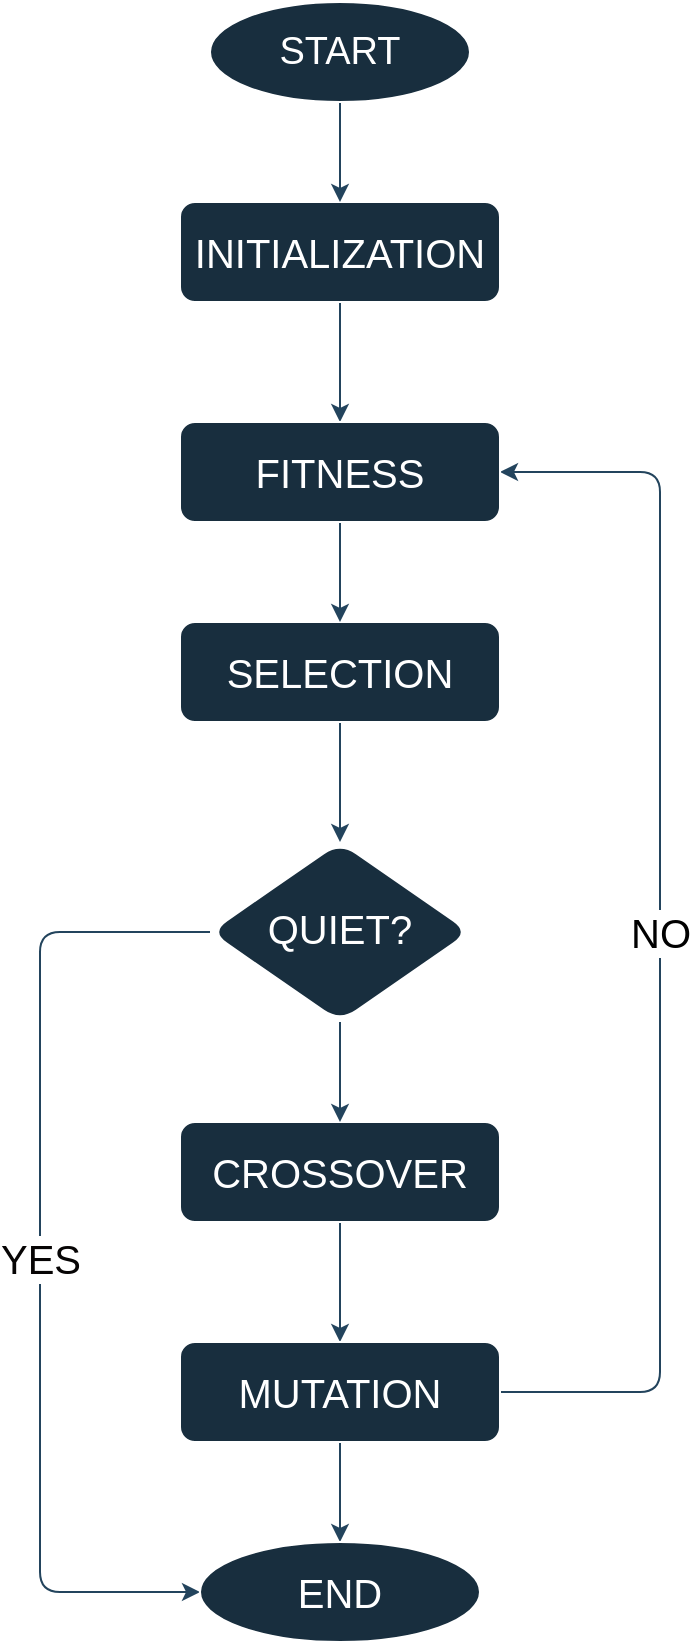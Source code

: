 <mxfile version="22.0.4" type="device">
  <diagram id="C5RBs43oDa-KdzZeNtuy" name="Page-1">
    <mxGraphModel dx="1313" dy="708" grid="1" gridSize="10" guides="1" tooltips="1" connect="1" arrows="1" fold="1" page="1" pageScale="1" pageWidth="827" pageHeight="1169" math="0" shadow="0">
      <root>
        <mxCell id="WIyWlLk6GJQsqaUBKTNV-0" />
        <mxCell id="WIyWlLk6GJQsqaUBKTNV-1" parent="WIyWlLk6GJQsqaUBKTNV-0" />
        <mxCell id="UsNVOfjdCkWErIuZ57Xn-14" style="edgeStyle=orthogonalEdgeStyle;rounded=1;orthogonalLoop=1;jettySize=auto;html=1;exitX=0.5;exitY=1;exitDx=0;exitDy=0;entryX=0.5;entryY=0;entryDx=0;entryDy=0;strokeColor=#23445D;" edge="1" parent="WIyWlLk6GJQsqaUBKTNV-1" source="WIyWlLk6GJQsqaUBKTNV-3" target="WIyWlLk6GJQsqaUBKTNV-11">
          <mxGeometry relative="1" as="geometry" />
        </mxCell>
        <mxCell id="WIyWlLk6GJQsqaUBKTNV-3" value="&lt;font style=&quot;font-size: 20px;&quot;&gt;CROSSOVER&lt;/font&gt;" style="rounded=1;whiteSpace=wrap;html=1;fontSize=12;glass=0;strokeWidth=1;shadow=0;labelBackgroundColor=none;fillColor=#182E3E;strokeColor=#FFFFFF;fontColor=#FFFFFF;" parent="WIyWlLk6GJQsqaUBKTNV-1" vertex="1">
          <mxGeometry x="310" y="580" width="160" height="50" as="geometry" />
        </mxCell>
        <mxCell id="UsNVOfjdCkWErIuZ57Xn-13" style="edgeStyle=orthogonalEdgeStyle;rounded=1;orthogonalLoop=1;jettySize=auto;html=1;exitX=0.5;exitY=1;exitDx=0;exitDy=0;entryX=0.5;entryY=0;entryDx=0;entryDy=0;strokeColor=#23445D;" edge="1" parent="WIyWlLk6GJQsqaUBKTNV-1" source="WIyWlLk6GJQsqaUBKTNV-6" target="WIyWlLk6GJQsqaUBKTNV-3">
          <mxGeometry relative="1" as="geometry" />
        </mxCell>
        <mxCell id="UsNVOfjdCkWErIuZ57Xn-24" style="edgeStyle=orthogonalEdgeStyle;rounded=1;orthogonalLoop=1;jettySize=auto;html=1;exitX=0;exitY=0.5;exitDx=0;exitDy=0;entryX=0;entryY=0.5;entryDx=0;entryDy=0;strokeColor=#23445D;" edge="1" parent="WIyWlLk6GJQsqaUBKTNV-1" source="WIyWlLk6GJQsqaUBKTNV-6" target="UsNVOfjdCkWErIuZ57Xn-7">
          <mxGeometry relative="1" as="geometry">
            <Array as="points">
              <mxPoint x="240" y="485" />
              <mxPoint x="240" y="815" />
            </Array>
          </mxGeometry>
        </mxCell>
        <mxCell id="UsNVOfjdCkWErIuZ57Xn-30" value="&lt;font style=&quot;background-color: rgb(255, 255, 255); font-size: 20px;&quot; color=&quot;#060404&quot;&gt;YES&lt;/font&gt;" style="edgeLabel;html=1;align=center;verticalAlign=middle;resizable=0;points=[];fontColor=#FFFFFF;" vertex="1" connectable="0" parent="UsNVOfjdCkWErIuZ57Xn-24">
          <mxGeometry relative="1" as="geometry">
            <mxPoint as="offset" />
          </mxGeometry>
        </mxCell>
        <mxCell id="WIyWlLk6GJQsqaUBKTNV-6" value="&lt;font style=&quot;font-size: 20px;&quot;&gt;QUIET?&lt;/font&gt;" style="rhombus;whiteSpace=wrap;html=1;shadow=0;fontFamily=Helvetica;fontSize=12;align=center;strokeWidth=1;spacing=6;spacingTop=-4;labelBackgroundColor=none;fillColor=#182E3E;strokeColor=#FFFFFF;fontColor=#FFFFFF;rounded=1;" parent="WIyWlLk6GJQsqaUBKTNV-1" vertex="1">
          <mxGeometry x="325" y="440" width="130" height="90" as="geometry" />
        </mxCell>
        <mxCell id="UsNVOfjdCkWErIuZ57Xn-15" style="edgeStyle=orthogonalEdgeStyle;rounded=1;orthogonalLoop=1;jettySize=auto;html=1;exitX=0.5;exitY=1;exitDx=0;exitDy=0;entryX=0.5;entryY=0;entryDx=0;entryDy=0;strokeColor=#23445D;" edge="1" parent="WIyWlLk6GJQsqaUBKTNV-1" source="WIyWlLk6GJQsqaUBKTNV-11" target="UsNVOfjdCkWErIuZ57Xn-7">
          <mxGeometry relative="1" as="geometry" />
        </mxCell>
        <mxCell id="UsNVOfjdCkWErIuZ57Xn-22" style="edgeStyle=orthogonalEdgeStyle;rounded=1;orthogonalLoop=1;jettySize=auto;html=1;exitX=1;exitY=0.5;exitDx=0;exitDy=0;entryX=1;entryY=0.5;entryDx=0;entryDy=0;strokeColor=#23445D;labelBackgroundColor=#000000;fontSize=18;spacingTop=0;spacing=2;" edge="1" parent="WIyWlLk6GJQsqaUBKTNV-1" source="WIyWlLk6GJQsqaUBKTNV-11" target="UsNVOfjdCkWErIuZ57Xn-20">
          <mxGeometry relative="1" as="geometry">
            <Array as="points">
              <mxPoint x="550" y="715" />
              <mxPoint x="550" y="255" />
            </Array>
          </mxGeometry>
        </mxCell>
        <mxCell id="UsNVOfjdCkWErIuZ57Xn-29" value="&lt;font color=&quot;#000000&quot; style=&quot;font-size: 20px;&quot;&gt;NO&lt;/font&gt;" style="edgeLabel;html=1;align=center;verticalAlign=middle;resizable=0;points=[];fontColor=#FFFFFF;fontSize=20;" vertex="1" connectable="0" parent="UsNVOfjdCkWErIuZ57Xn-22">
          <mxGeometry relative="1" as="geometry">
            <mxPoint as="offset" />
          </mxGeometry>
        </mxCell>
        <mxCell id="WIyWlLk6GJQsqaUBKTNV-11" value="&lt;font style=&quot;font-size: 20px;&quot;&gt;MUTATION&lt;/font&gt;" style="rounded=1;whiteSpace=wrap;html=1;fontSize=12;glass=0;strokeWidth=1;shadow=0;labelBackgroundColor=none;fillColor=#182E3E;strokeColor=#FFFFFF;fontColor=#FFFFFF;" parent="WIyWlLk6GJQsqaUBKTNV-1" vertex="1">
          <mxGeometry x="310" y="690" width="160" height="50" as="geometry" />
        </mxCell>
        <mxCell id="UsNVOfjdCkWErIuZ57Xn-26" style="edgeStyle=orthogonalEdgeStyle;rounded=1;orthogonalLoop=1;jettySize=auto;html=1;exitX=0.5;exitY=1;exitDx=0;exitDy=0;entryX=0.5;entryY=0;entryDx=0;entryDy=0;strokeColor=#23445D;" edge="1" parent="WIyWlLk6GJQsqaUBKTNV-1" source="UsNVOfjdCkWErIuZ57Xn-0" target="UsNVOfjdCkWErIuZ57Xn-20">
          <mxGeometry relative="1" as="geometry" />
        </mxCell>
        <mxCell id="UsNVOfjdCkWErIuZ57Xn-0" value="&lt;font style=&quot;font-size: 20px;&quot;&gt;INITIALIZATION&lt;/font&gt;" style="rounded=1;whiteSpace=wrap;html=1;fontSize=12;glass=0;strokeWidth=1;shadow=0;labelBackgroundColor=none;fillColor=#182E3E;strokeColor=#FFFFFF;fontColor=#FFFFFF;" vertex="1" parent="WIyWlLk6GJQsqaUBKTNV-1">
          <mxGeometry x="310" y="120" width="160" height="50" as="geometry" />
        </mxCell>
        <mxCell id="UsNVOfjdCkWErIuZ57Xn-12" style="edgeStyle=orthogonalEdgeStyle;rounded=1;orthogonalLoop=1;jettySize=auto;html=1;exitX=0.5;exitY=1;exitDx=0;exitDy=0;entryX=0.5;entryY=0;entryDx=0;entryDy=0;strokeColor=#23445D;" edge="1" parent="WIyWlLk6GJQsqaUBKTNV-1" source="UsNVOfjdCkWErIuZ57Xn-1" target="WIyWlLk6GJQsqaUBKTNV-6">
          <mxGeometry relative="1" as="geometry" />
        </mxCell>
        <mxCell id="UsNVOfjdCkWErIuZ57Xn-1" value="&lt;font style=&quot;font-size: 20px;&quot;&gt;SELECTION&lt;/font&gt;" style="rounded=1;whiteSpace=wrap;html=1;fontSize=12;glass=0;strokeWidth=1;shadow=0;labelBackgroundColor=none;fillColor=#182E3E;strokeColor=#FFFFFF;fontColor=#FFFFFF;" vertex="1" parent="WIyWlLk6GJQsqaUBKTNV-1">
          <mxGeometry x="310" y="330" width="160" height="50" as="geometry" />
        </mxCell>
        <mxCell id="UsNVOfjdCkWErIuZ57Xn-27" style="edgeStyle=orthogonalEdgeStyle;rounded=1;orthogonalLoop=1;jettySize=auto;html=1;exitX=0.5;exitY=1;exitDx=0;exitDy=0;entryX=0.5;entryY=0;entryDx=0;entryDy=0;strokeColor=#23445D;" edge="1" parent="WIyWlLk6GJQsqaUBKTNV-1" source="UsNVOfjdCkWErIuZ57Xn-2" target="UsNVOfjdCkWErIuZ57Xn-0">
          <mxGeometry relative="1" as="geometry" />
        </mxCell>
        <mxCell id="UsNVOfjdCkWErIuZ57Xn-2" value="START" style="ellipse;whiteSpace=wrap;html=1;labelBackgroundColor=none;fillColor=#182E3E;strokeColor=#FFFFFF;fontColor=#FFFFFF;rounded=1;fontSize=19;" vertex="1" parent="WIyWlLk6GJQsqaUBKTNV-1">
          <mxGeometry x="325" y="20" width="130" height="50" as="geometry" />
        </mxCell>
        <mxCell id="UsNVOfjdCkWErIuZ57Xn-7" value="&lt;font style=&quot;font-size: 20px;&quot;&gt;END&lt;/font&gt;" style="ellipse;whiteSpace=wrap;html=1;labelBackgroundColor=none;fillColor=#182E3E;strokeColor=#FFFFFF;fontColor=#FFFFFF;rounded=1;" vertex="1" parent="WIyWlLk6GJQsqaUBKTNV-1">
          <mxGeometry x="320" y="790" width="140" height="50" as="geometry" />
        </mxCell>
        <mxCell id="UsNVOfjdCkWErIuZ57Xn-25" style="edgeStyle=orthogonalEdgeStyle;rounded=1;orthogonalLoop=1;jettySize=auto;html=1;exitX=0.5;exitY=1;exitDx=0;exitDy=0;entryX=0.5;entryY=0;entryDx=0;entryDy=0;strokeColor=#23445D;" edge="1" parent="WIyWlLk6GJQsqaUBKTNV-1" source="UsNVOfjdCkWErIuZ57Xn-20" target="UsNVOfjdCkWErIuZ57Xn-1">
          <mxGeometry relative="1" as="geometry" />
        </mxCell>
        <mxCell id="UsNVOfjdCkWErIuZ57Xn-20" value="&lt;span style=&quot;font-size: 20px;&quot;&gt;FITNESS&lt;br&gt;&lt;/span&gt;" style="rounded=1;whiteSpace=wrap;html=1;fontSize=12;glass=0;strokeWidth=1;shadow=0;labelBackgroundColor=none;fillColor=#182E3E;strokeColor=#FFFFFF;fontColor=#FFFFFF;" vertex="1" parent="WIyWlLk6GJQsqaUBKTNV-1">
          <mxGeometry x="310" y="230" width="160" height="50" as="geometry" />
        </mxCell>
      </root>
    </mxGraphModel>
  </diagram>
</mxfile>
